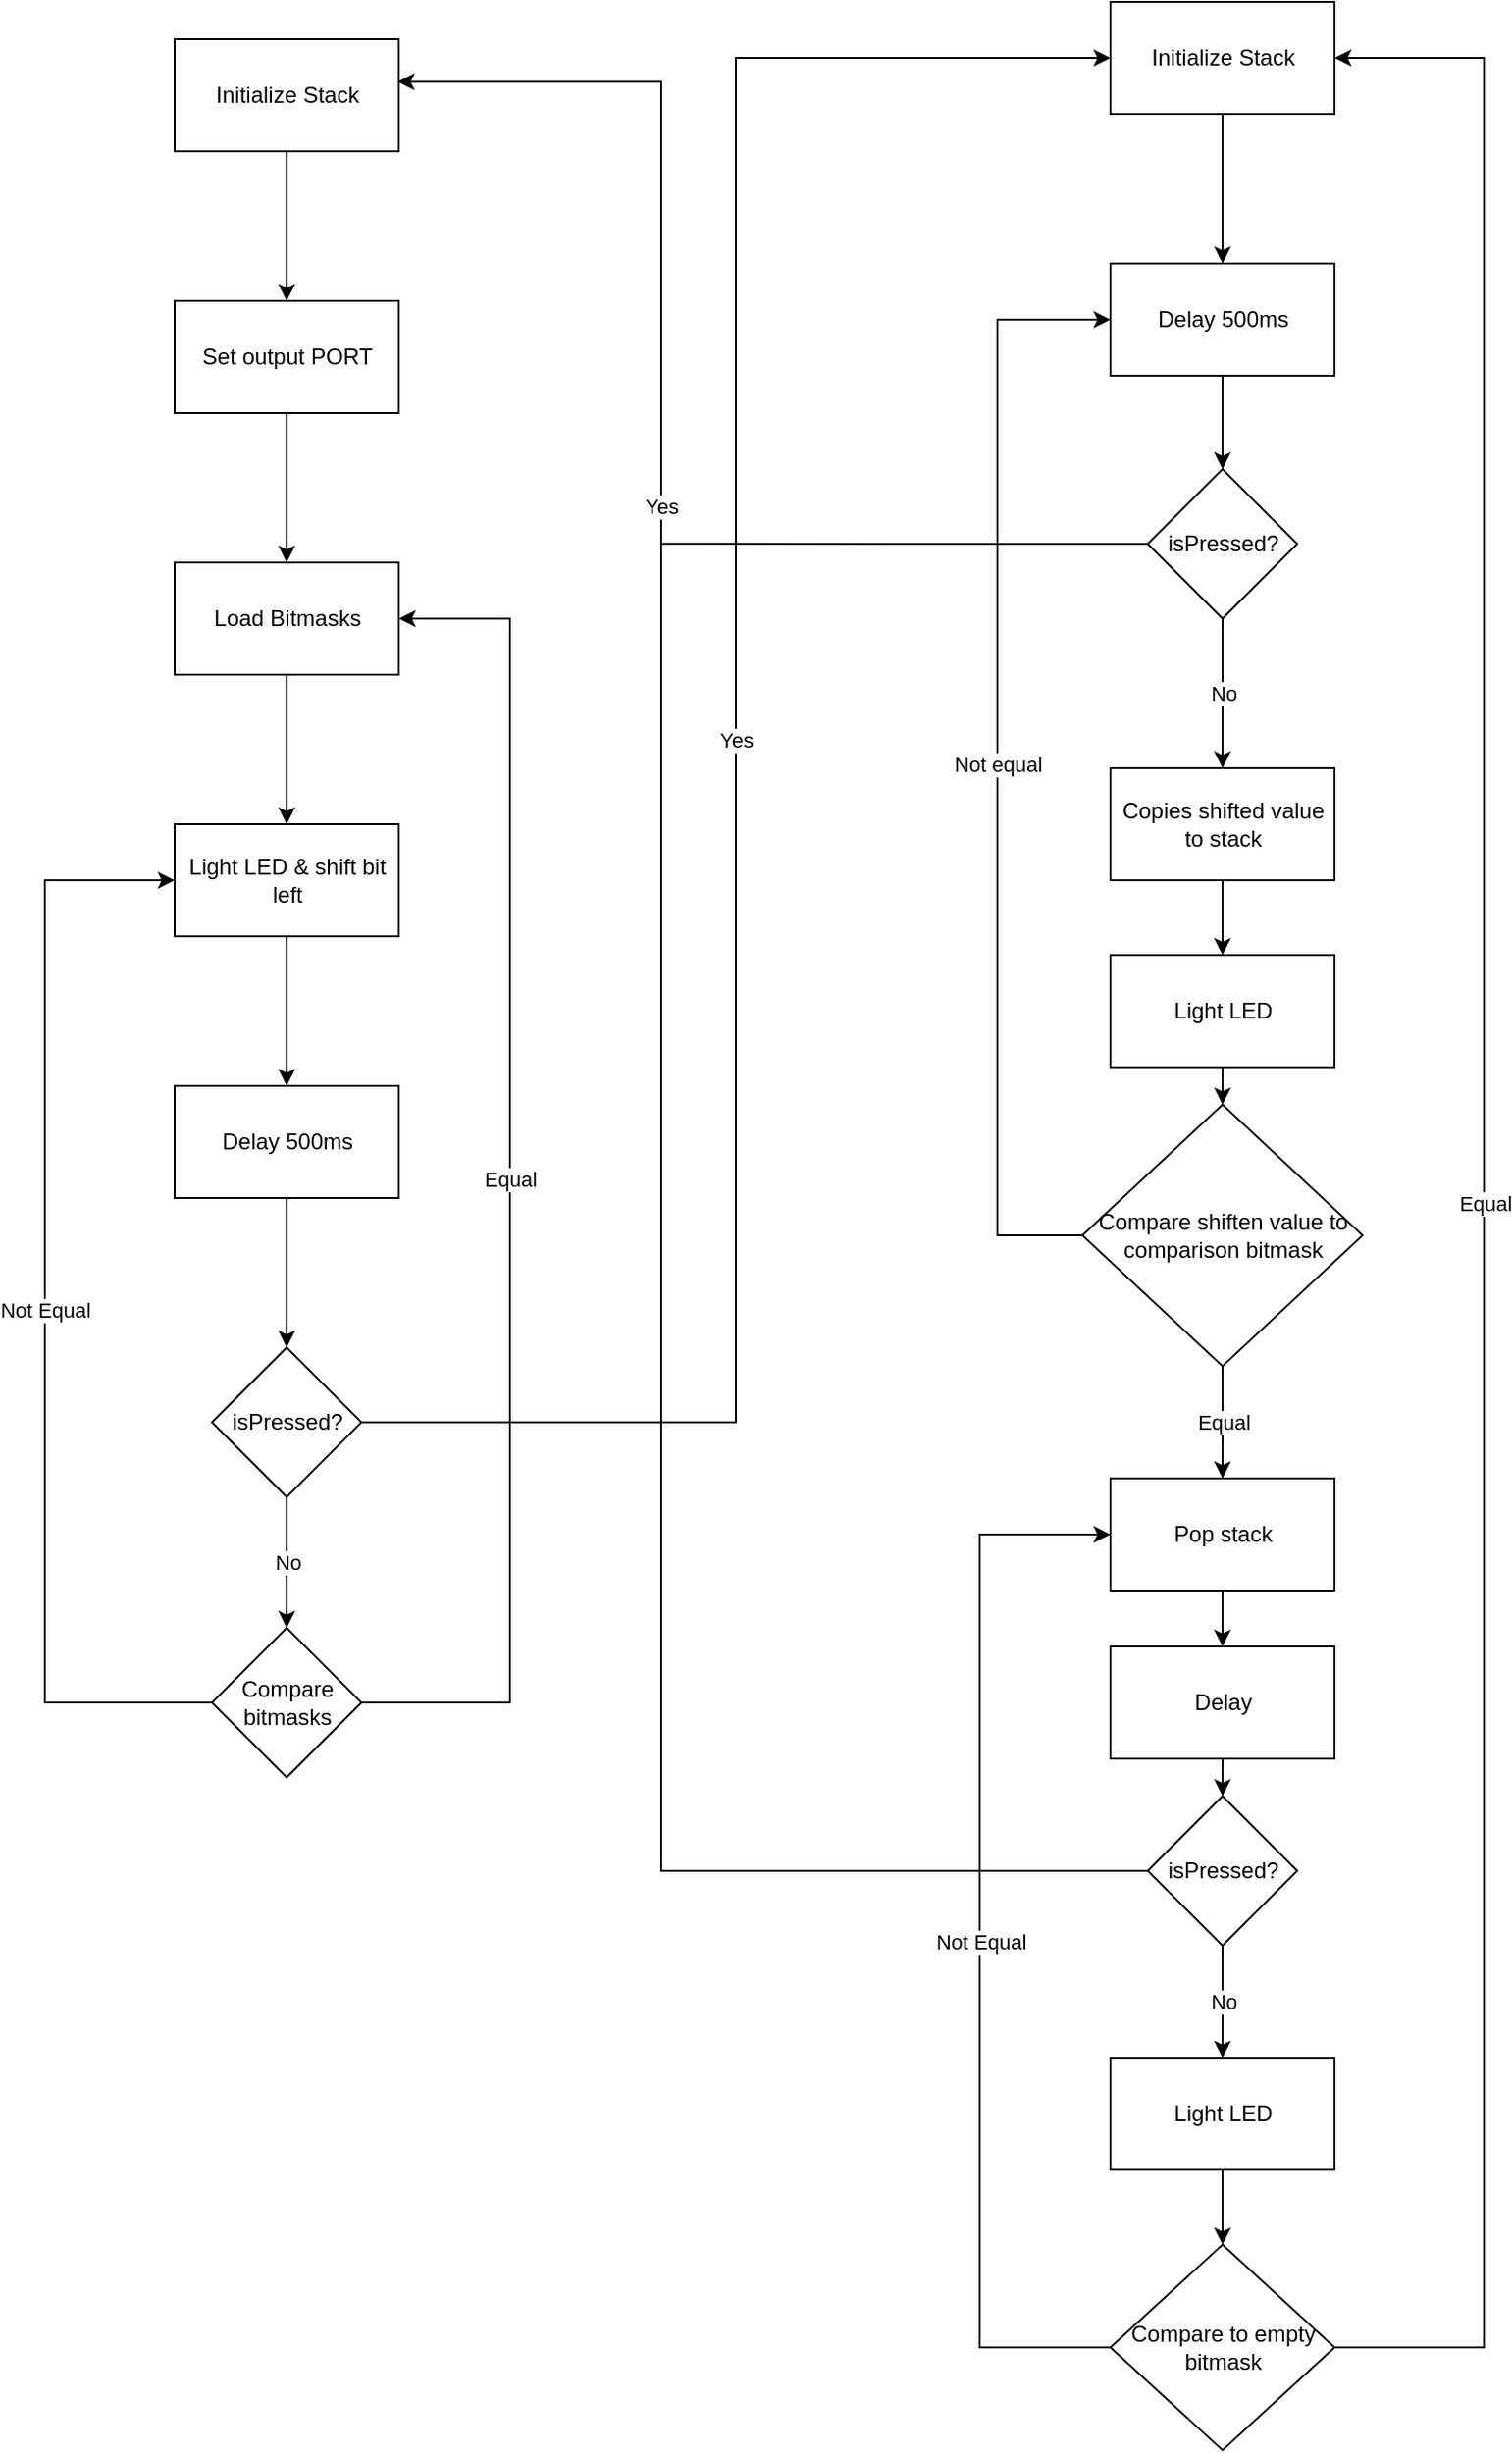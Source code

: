 <mxfile version="11.3.1" type="device" pages="1"><diagram id="kT5TuT__3F3q7S_Gu_ug" name="Page-1"><mxGraphModel dx="1354" dy="819" grid="1" gridSize="10" guides="1" tooltips="1" connect="1" arrows="1" fold="1" page="1" pageScale="1" pageWidth="827" pageHeight="1169" math="0" shadow="0"><root><mxCell id="0"/><mxCell id="1" parent="0"/><mxCell id="onqA2ES2vMBBAIK8Y4eg-3" value="" style="edgeStyle=orthogonalEdgeStyle;rounded=0;orthogonalLoop=1;jettySize=auto;html=1;" edge="1" parent="1" source="onqA2ES2vMBBAIK8Y4eg-1" target="onqA2ES2vMBBAIK8Y4eg-2"><mxGeometry relative="1" as="geometry"/></mxCell><mxCell id="onqA2ES2vMBBAIK8Y4eg-1" value="Initialize Stack" style="rounded=0;whiteSpace=wrap;html=1;" vertex="1" parent="1"><mxGeometry x="119.5" y="50" width="120" height="60" as="geometry"/></mxCell><mxCell id="onqA2ES2vMBBAIK8Y4eg-5" value="" style="edgeStyle=orthogonalEdgeStyle;rounded=0;orthogonalLoop=1;jettySize=auto;html=1;" edge="1" parent="1" source="onqA2ES2vMBBAIK8Y4eg-2" target="onqA2ES2vMBBAIK8Y4eg-4"><mxGeometry relative="1" as="geometry"/></mxCell><mxCell id="onqA2ES2vMBBAIK8Y4eg-2" value="Set output PORT" style="rounded=0;whiteSpace=wrap;html=1;" vertex="1" parent="1"><mxGeometry x="119.5" y="190" width="120" height="60" as="geometry"/></mxCell><mxCell id="onqA2ES2vMBBAIK8Y4eg-7" value="" style="edgeStyle=orthogonalEdgeStyle;rounded=0;orthogonalLoop=1;jettySize=auto;html=1;" edge="1" parent="1" source="onqA2ES2vMBBAIK8Y4eg-4" target="onqA2ES2vMBBAIK8Y4eg-6"><mxGeometry relative="1" as="geometry"/></mxCell><mxCell id="onqA2ES2vMBBAIK8Y4eg-4" value="Load Bitmasks" style="rounded=0;whiteSpace=wrap;html=1;" vertex="1" parent="1"><mxGeometry x="119.5" y="330" width="120" height="60" as="geometry"/></mxCell><mxCell id="onqA2ES2vMBBAIK8Y4eg-9" value="" style="edgeStyle=orthogonalEdgeStyle;rounded=0;orthogonalLoop=1;jettySize=auto;html=1;" edge="1" parent="1" source="onqA2ES2vMBBAIK8Y4eg-6" target="onqA2ES2vMBBAIK8Y4eg-8"><mxGeometry relative="1" as="geometry"/></mxCell><mxCell id="onqA2ES2vMBBAIK8Y4eg-6" value="Light LED &amp;amp; shift bit left" style="rounded=0;whiteSpace=wrap;html=1;" vertex="1" parent="1"><mxGeometry x="119.5" y="470" width="120" height="60" as="geometry"/></mxCell><mxCell id="onqA2ES2vMBBAIK8Y4eg-56" value="" style="edgeStyle=orthogonalEdgeStyle;rounded=0;orthogonalLoop=1;jettySize=auto;html=1;" edge="1" parent="1" source="onqA2ES2vMBBAIK8Y4eg-8"><mxGeometry relative="1" as="geometry"><mxPoint x="179.5" y="750.0" as="targetPoint"/></mxGeometry></mxCell><mxCell id="onqA2ES2vMBBAIK8Y4eg-8" value="Delay 500ms" style="rounded=0;whiteSpace=wrap;html=1;" vertex="1" parent="1"><mxGeometry x="119.5" y="610" width="120" height="60" as="geometry"/></mxCell><mxCell id="onqA2ES2vMBBAIK8Y4eg-14" value="Equal" style="edgeStyle=orthogonalEdgeStyle;rounded=0;orthogonalLoop=1;jettySize=auto;html=1;exitX=1;exitY=0.5;exitDx=0;exitDy=0;entryX=1;entryY=0.5;entryDx=0;entryDy=0;" edge="1" parent="1" source="onqA2ES2vMBBAIK8Y4eg-12" target="onqA2ES2vMBBAIK8Y4eg-4"><mxGeometry relative="1" as="geometry"><mxPoint x="309.5" y="350" as="targetPoint"/><Array as="points"><mxPoint x="299" y="940"/><mxPoint x="299" y="360"/></Array></mxGeometry></mxCell><mxCell id="onqA2ES2vMBBAIK8Y4eg-18" value="Not Equal" style="edgeStyle=orthogonalEdgeStyle;rounded=0;orthogonalLoop=1;jettySize=auto;html=1;exitX=0;exitY=0.5;exitDx=0;exitDy=0;entryX=0;entryY=0.5;entryDx=0;entryDy=0;" edge="1" parent="1" source="onqA2ES2vMBBAIK8Y4eg-12" target="onqA2ES2vMBBAIK8Y4eg-6"><mxGeometry relative="1" as="geometry"><Array as="points"><mxPoint x="50" y="940"/><mxPoint x="50" y="500"/></Array></mxGeometry></mxCell><mxCell id="onqA2ES2vMBBAIK8Y4eg-12" value="Compare&lt;br&gt;bitmasks" style="rhombus;whiteSpace=wrap;html=1;" vertex="1" parent="1"><mxGeometry x="139.5" y="900" width="80" height="80" as="geometry"/></mxCell><mxCell id="onqA2ES2vMBBAIK8Y4eg-21" value="" style="edgeStyle=orthogonalEdgeStyle;rounded=0;orthogonalLoop=1;jettySize=auto;html=1;" edge="1" parent="1" source="onqA2ES2vMBBAIK8Y4eg-19" target="onqA2ES2vMBBAIK8Y4eg-20"><mxGeometry relative="1" as="geometry"/></mxCell><mxCell id="onqA2ES2vMBBAIK8Y4eg-19" value="Initialize Stack" style="rounded=0;whiteSpace=wrap;html=1;" vertex="1" parent="1"><mxGeometry x="620.5" y="30" width="120" height="60" as="geometry"/></mxCell><mxCell id="onqA2ES2vMBBAIK8Y4eg-66" style="edgeStyle=orthogonalEdgeStyle;rounded=0;orthogonalLoop=1;jettySize=auto;html=1;exitX=0.5;exitY=1;exitDx=0;exitDy=0;entryX=0.5;entryY=0;entryDx=0;entryDy=0;" edge="1" parent="1" source="onqA2ES2vMBBAIK8Y4eg-20" target="onqA2ES2vMBBAIK8Y4eg-65"><mxGeometry relative="1" as="geometry"/></mxCell><mxCell id="onqA2ES2vMBBAIK8Y4eg-20" value="Delay 500ms" style="rounded=0;whiteSpace=wrap;html=1;" vertex="1" parent="1"><mxGeometry x="620.5" y="170" width="120" height="60" as="geometry"/></mxCell><mxCell id="onqA2ES2vMBBAIK8Y4eg-25" value="" style="edgeStyle=orthogonalEdgeStyle;rounded=0;orthogonalLoop=1;jettySize=auto;html=1;" edge="1" parent="1" source="onqA2ES2vMBBAIK8Y4eg-22" target="onqA2ES2vMBBAIK8Y4eg-24"><mxGeometry relative="1" as="geometry"/></mxCell><mxCell id="onqA2ES2vMBBAIK8Y4eg-22" value="Copies shifted value to stack" style="rounded=0;whiteSpace=wrap;html=1;" vertex="1" parent="1"><mxGeometry x="620.5" y="440" width="120" height="60" as="geometry"/></mxCell><mxCell id="onqA2ES2vMBBAIK8Y4eg-27" style="edgeStyle=orthogonalEdgeStyle;rounded=0;orthogonalLoop=1;jettySize=auto;html=1;exitX=0.5;exitY=1;exitDx=0;exitDy=0;entryX=0.5;entryY=0;entryDx=0;entryDy=0;" edge="1" parent="1" source="onqA2ES2vMBBAIK8Y4eg-24" target="onqA2ES2vMBBAIK8Y4eg-26"><mxGeometry relative="1" as="geometry"/></mxCell><mxCell id="onqA2ES2vMBBAIK8Y4eg-24" value="Light LED" style="rounded=0;whiteSpace=wrap;html=1;" vertex="1" parent="1"><mxGeometry x="620.5" y="540" width="120" height="60" as="geometry"/></mxCell><mxCell id="onqA2ES2vMBBAIK8Y4eg-29" value="Not equal" style="edgeStyle=orthogonalEdgeStyle;rounded=0;orthogonalLoop=1;jettySize=auto;html=1;exitX=0;exitY=0.5;exitDx=0;exitDy=0;entryX=0;entryY=0.5;entryDx=0;entryDy=0;" edge="1" parent="1" source="onqA2ES2vMBBAIK8Y4eg-26" target="onqA2ES2vMBBAIK8Y4eg-20"><mxGeometry relative="1" as="geometry"><Array as="points"><mxPoint x="560" y="690"/><mxPoint x="560" y="200"/></Array></mxGeometry></mxCell><mxCell id="onqA2ES2vMBBAIK8Y4eg-31" value="Equal" style="edgeStyle=orthogonalEdgeStyle;rounded=0;orthogonalLoop=1;jettySize=auto;html=1;entryX=0.5;entryY=0;entryDx=0;entryDy=0;" edge="1" parent="1" source="onqA2ES2vMBBAIK8Y4eg-26" target="onqA2ES2vMBBAIK8Y4eg-32"><mxGeometry relative="1" as="geometry"><mxPoint x="680.5" y="783.5" as="targetPoint"/></mxGeometry></mxCell><mxCell id="onqA2ES2vMBBAIK8Y4eg-26" value="Compare shiften value to comparison bitmask" style="rhombus;whiteSpace=wrap;html=1;" vertex="1" parent="1"><mxGeometry x="605.5" y="620" width="150" height="140" as="geometry"/></mxCell><mxCell id="onqA2ES2vMBBAIK8Y4eg-34" value="" style="edgeStyle=orthogonalEdgeStyle;rounded=0;orthogonalLoop=1;jettySize=auto;html=1;" edge="1" parent="1" source="onqA2ES2vMBBAIK8Y4eg-32" target="onqA2ES2vMBBAIK8Y4eg-33"><mxGeometry relative="1" as="geometry"/></mxCell><mxCell id="onqA2ES2vMBBAIK8Y4eg-32" value="Pop stack" style="rounded=0;whiteSpace=wrap;html=1;" vertex="1" parent="1"><mxGeometry x="620.5" y="820" width="120" height="60" as="geometry"/></mxCell><mxCell id="onqA2ES2vMBBAIK8Y4eg-61" style="edgeStyle=orthogonalEdgeStyle;rounded=0;orthogonalLoop=1;jettySize=auto;html=1;exitX=0.5;exitY=1;exitDx=0;exitDy=0;entryX=0.5;entryY=0;entryDx=0;entryDy=0;" edge="1" parent="1" source="onqA2ES2vMBBAIK8Y4eg-33" target="onqA2ES2vMBBAIK8Y4eg-60"><mxGeometry relative="1" as="geometry"/></mxCell><mxCell id="onqA2ES2vMBBAIK8Y4eg-33" value="Delay" style="rounded=0;whiteSpace=wrap;html=1;" vertex="1" parent="1"><mxGeometry x="620.5" y="910" width="120" height="60" as="geometry"/></mxCell><mxCell id="onqA2ES2vMBBAIK8Y4eg-38" value="" style="edgeStyle=orthogonalEdgeStyle;rounded=0;orthogonalLoop=1;jettySize=auto;html=1;entryX=0.5;entryY=0;entryDx=0;entryDy=0;" edge="1" parent="1" source="onqA2ES2vMBBAIK8Y4eg-35" target="onqA2ES2vMBBAIK8Y4eg-39"><mxGeometry relative="1" as="geometry"><mxPoint x="680.5" y="1240" as="targetPoint"/></mxGeometry></mxCell><mxCell id="onqA2ES2vMBBAIK8Y4eg-35" value="Light LED" style="rounded=0;whiteSpace=wrap;html=1;" vertex="1" parent="1"><mxGeometry x="620.5" y="1130" width="120" height="60" as="geometry"/></mxCell><mxCell id="onqA2ES2vMBBAIK8Y4eg-42" value="Equal" style="edgeStyle=orthogonalEdgeStyle;rounded=0;orthogonalLoop=1;jettySize=auto;html=1;exitX=1;exitY=0.5;exitDx=0;exitDy=0;entryX=1;entryY=0.5;entryDx=0;entryDy=0;" edge="1" parent="1" source="onqA2ES2vMBBAIK8Y4eg-39" target="onqA2ES2vMBBAIK8Y4eg-19"><mxGeometry relative="1" as="geometry"><Array as="points"><mxPoint x="820.5" y="1285"/><mxPoint x="820.5" y="60"/></Array></mxGeometry></mxCell><mxCell id="onqA2ES2vMBBAIK8Y4eg-43" value="Not Equal" style="edgeStyle=orthogonalEdgeStyle;rounded=0;orthogonalLoop=1;jettySize=auto;html=1;exitX=0;exitY=0.5;exitDx=0;exitDy=0;entryX=0;entryY=0.5;entryDx=0;entryDy=0;" edge="1" parent="1" source="onqA2ES2vMBBAIK8Y4eg-39" target="onqA2ES2vMBBAIK8Y4eg-32"><mxGeometry relative="1" as="geometry"><Array as="points"><mxPoint x="550.5" y="1285"/><mxPoint x="550.5" y="850"/></Array></mxGeometry></mxCell><mxCell id="onqA2ES2vMBBAIK8Y4eg-39" value="Compare to empty&lt;br&gt;bitmask" style="rhombus;whiteSpace=wrap;html=1;" vertex="1" parent="1"><mxGeometry x="620.5" y="1230" width="120" height="110" as="geometry"/></mxCell><mxCell id="onqA2ES2vMBBAIK8Y4eg-58" value="No" style="edgeStyle=orthogonalEdgeStyle;rounded=0;orthogonalLoop=1;jettySize=auto;html=1;exitX=0.5;exitY=1;exitDx=0;exitDy=0;entryX=0.5;entryY=0;entryDx=0;entryDy=0;" edge="1" parent="1" source="onqA2ES2vMBBAIK8Y4eg-57" target="onqA2ES2vMBBAIK8Y4eg-12"><mxGeometry relative="1" as="geometry"/></mxCell><mxCell id="onqA2ES2vMBBAIK8Y4eg-59" value="Yes" style="edgeStyle=orthogonalEdgeStyle;rounded=0;orthogonalLoop=1;jettySize=auto;html=1;exitX=1;exitY=0.5;exitDx=0;exitDy=0;entryX=0;entryY=0.5;entryDx=0;entryDy=0;" edge="1" parent="1" source="onqA2ES2vMBBAIK8Y4eg-57" target="onqA2ES2vMBBAIK8Y4eg-19"><mxGeometry relative="1" as="geometry"/></mxCell><mxCell id="onqA2ES2vMBBAIK8Y4eg-57" value="isPressed?" style="rhombus;whiteSpace=wrap;html=1;" vertex="1" parent="1"><mxGeometry x="139.5" y="750" width="80" height="80" as="geometry"/></mxCell><mxCell id="onqA2ES2vMBBAIK8Y4eg-62" value="Yes" style="edgeStyle=orthogonalEdgeStyle;rounded=0;orthogonalLoop=1;jettySize=auto;html=1;exitX=0;exitY=0.5;exitDx=0;exitDy=0;entryX=0.995;entryY=0.379;entryDx=0;entryDy=0;entryPerimeter=0;" edge="1" parent="1" source="onqA2ES2vMBBAIK8Y4eg-60" target="onqA2ES2vMBBAIK8Y4eg-1"><mxGeometry x="0.458" relative="1" as="geometry"><Array as="points"><mxPoint x="380" y="1030"/><mxPoint x="380" y="73"/></Array><mxPoint as="offset"/></mxGeometry></mxCell><mxCell id="onqA2ES2vMBBAIK8Y4eg-63" value="No" style="edgeStyle=orthogonalEdgeStyle;rounded=0;orthogonalLoop=1;jettySize=auto;html=1;exitX=0.5;exitY=1;exitDx=0;exitDy=0;entryX=0.5;entryY=0;entryDx=0;entryDy=0;" edge="1" parent="1" source="onqA2ES2vMBBAIK8Y4eg-60" target="onqA2ES2vMBBAIK8Y4eg-35"><mxGeometry relative="1" as="geometry"/></mxCell><mxCell id="onqA2ES2vMBBAIK8Y4eg-60" value="isPressed?" style="rhombus;whiteSpace=wrap;html=1;" vertex="1" parent="1"><mxGeometry x="640.5" y="990" width="80" height="80" as="geometry"/></mxCell><mxCell id="onqA2ES2vMBBAIK8Y4eg-68" style="edgeStyle=orthogonalEdgeStyle;rounded=0;orthogonalLoop=1;jettySize=auto;html=1;exitX=0;exitY=0.5;exitDx=0;exitDy=0;endArrow=none;endFill=0;" edge="1" parent="1" source="onqA2ES2vMBBAIK8Y4eg-65"><mxGeometry relative="1" as="geometry"><mxPoint x="380.0" y="319.824" as="targetPoint"/></mxGeometry></mxCell><mxCell id="onqA2ES2vMBBAIK8Y4eg-70" value="No" style="edgeStyle=orthogonalEdgeStyle;rounded=0;orthogonalLoop=1;jettySize=auto;html=1;exitX=0.5;exitY=1;exitDx=0;exitDy=0;entryX=0.5;entryY=0;entryDx=0;entryDy=0;endArrow=classic;endFill=1;" edge="1" parent="1" source="onqA2ES2vMBBAIK8Y4eg-65" target="onqA2ES2vMBBAIK8Y4eg-22"><mxGeometry relative="1" as="geometry"/></mxCell><mxCell id="onqA2ES2vMBBAIK8Y4eg-65" value="isPressed?" style="rhombus;whiteSpace=wrap;html=1;" vertex="1" parent="1"><mxGeometry x="640.5" y="280" width="80" height="80" as="geometry"/></mxCell></root></mxGraphModel></diagram></mxfile>